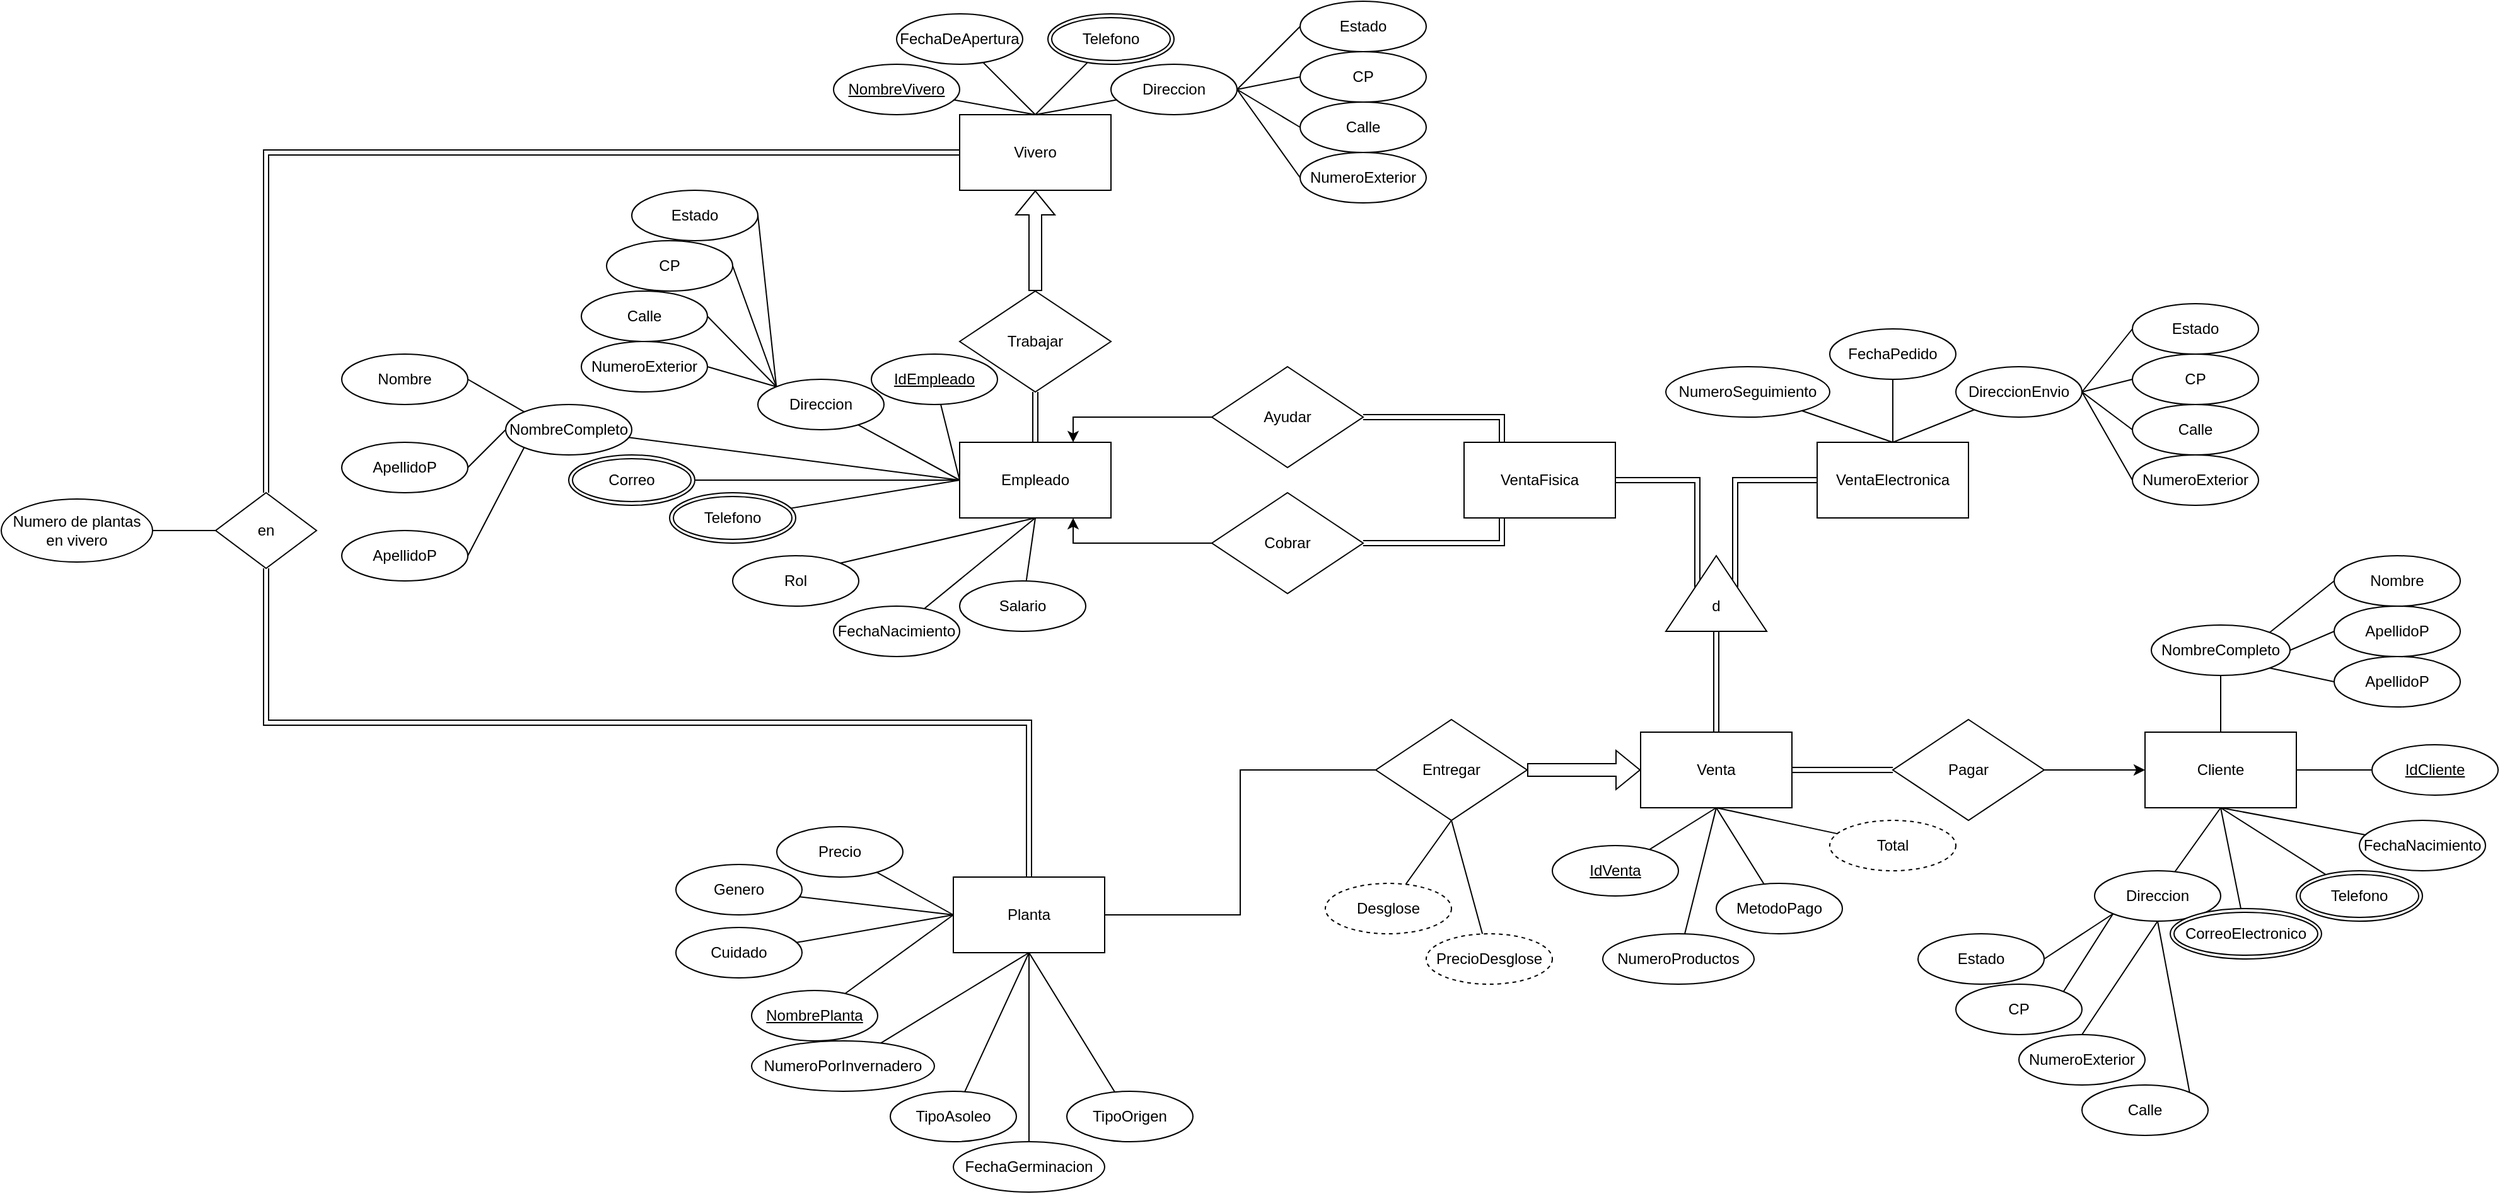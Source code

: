 <mxfile version="20.3.0" type="device"><diagram id="PAWokvjYQRrMhGEvwLzS" name="Page-1"><mxGraphModel dx="1120" dy="689" grid="1" gridSize="10" guides="1" tooltips="1" connect="1" arrows="1" fold="1" page="1" pageScale="1" pageWidth="850" pageHeight="1100" math="0" shadow="0"><root><mxCell id="0"/><mxCell id="1" parent="0"/><mxCell id="jXr9bNMaeDcsOHbZoLyL-4" style="edgeStyle=none;rounded=0;orthogonalLoop=1;jettySize=auto;html=1;exitX=0.5;exitY=0;exitDx=0;exitDy=0;endArrow=none;endFill=0;" parent="1" source="HXzUHWOaUseqrhneYn8q-1" target="jXr9bNMaeDcsOHbZoLyL-5" edge="1"><mxGeometry relative="1" as="geometry"><mxPoint x="430" y="30" as="targetPoint"/></mxGeometry></mxCell><mxCell id="jXr9bNMaeDcsOHbZoLyL-6" style="edgeStyle=none;rounded=0;orthogonalLoop=1;jettySize=auto;html=1;exitX=0.5;exitY=0;exitDx=0;exitDy=0;endArrow=none;endFill=0;" parent="1" source="HXzUHWOaUseqrhneYn8q-1" target="jXr9bNMaeDcsOHbZoLyL-7" edge="1"><mxGeometry relative="1" as="geometry"><mxPoint x="370" y="30" as="targetPoint"/></mxGeometry></mxCell><mxCell id="jXr9bNMaeDcsOHbZoLyL-8" style="edgeStyle=none;rounded=0;orthogonalLoop=1;jettySize=auto;html=1;exitX=0.5;exitY=0;exitDx=0;exitDy=0;endArrow=none;endFill=0;" parent="1" source="HXzUHWOaUseqrhneYn8q-1" target="jXr9bNMaeDcsOHbZoLyL-9" edge="1"><mxGeometry relative="1" as="geometry"><mxPoint x="270" y="50" as="targetPoint"/></mxGeometry></mxCell><mxCell id="jXr9bNMaeDcsOHbZoLyL-10" style="edgeStyle=none;rounded=0;orthogonalLoop=1;jettySize=auto;html=1;exitX=0.5;exitY=0;exitDx=0;exitDy=0;endArrow=none;endFill=0;" parent="1" source="HXzUHWOaUseqrhneYn8q-1" target="jXr9bNMaeDcsOHbZoLyL-11" edge="1"><mxGeometry relative="1" as="geometry"><mxPoint x="190" y="90" as="targetPoint"/></mxGeometry></mxCell><mxCell id="1VaTQra3IPwrkrIkYQuA-4" style="edgeStyle=orthogonalEdgeStyle;shape=link;rounded=0;orthogonalLoop=1;jettySize=auto;html=1;exitX=0;exitY=0.5;exitDx=0;exitDy=0;entryX=0.5;entryY=0;entryDx=0;entryDy=0;" parent="1" source="HXzUHWOaUseqrhneYn8q-1" target="1VaTQra3IPwrkrIkYQuA-3" edge="1"><mxGeometry relative="1" as="geometry"/></mxCell><mxCell id="HXzUHWOaUseqrhneYn8q-1" value="Vivero" style="rounded=0;whiteSpace=wrap;html=1;" parent="1" vertex="1"><mxGeometry x="310" y="90" width="120" height="60" as="geometry"/></mxCell><mxCell id="HXzUHWOaUseqrhneYn8q-9" style="edgeStyle=orthogonalEdgeStyle;rounded=0;orthogonalLoop=1;jettySize=auto;html=1;exitX=0.5;exitY=0;exitDx=0;exitDy=0;entryX=0.5;entryY=1;entryDx=0;entryDy=0;shape=link;" parent="1" source="HXzUHWOaUseqrhneYn8q-2" target="HXzUHWOaUseqrhneYn8q-8" edge="1"><mxGeometry relative="1" as="geometry"/></mxCell><mxCell id="HXzUHWOaUseqrhneYn8q-16" style="edgeStyle=orthogonalEdgeStyle;rounded=0;orthogonalLoop=1;jettySize=auto;html=1;exitX=0.75;exitY=1;exitDx=0;exitDy=0;entryX=0;entryY=0.5;entryDx=0;entryDy=0;startArrow=classic;startFill=1;endArrow=none;endFill=0;" parent="1" source="HXzUHWOaUseqrhneYn8q-2" target="HXzUHWOaUseqrhneYn8q-12" edge="1"><mxGeometry relative="1" as="geometry"/></mxCell><mxCell id="HXzUHWOaUseqrhneYn8q-17" style="edgeStyle=orthogonalEdgeStyle;rounded=0;orthogonalLoop=1;jettySize=auto;html=1;exitX=0.75;exitY=0;exitDx=0;exitDy=0;startArrow=classic;startFill=1;endArrow=none;endFill=0;" parent="1" source="HXzUHWOaUseqrhneYn8q-2" target="HXzUHWOaUseqrhneYn8q-11" edge="1"><mxGeometry relative="1" as="geometry"/></mxCell><mxCell id="jXr9bNMaeDcsOHbZoLyL-13" style="edgeStyle=none;rounded=0;orthogonalLoop=1;jettySize=auto;html=1;exitX=0;exitY=0.5;exitDx=0;exitDy=0;endArrow=none;endFill=0;" parent="1" source="HXzUHWOaUseqrhneYn8q-2" target="jXr9bNMaeDcsOHbZoLyL-14" edge="1"><mxGeometry relative="1" as="geometry"><mxPoint x="230" y="350" as="targetPoint"/></mxGeometry></mxCell><mxCell id="jXr9bNMaeDcsOHbZoLyL-15" style="edgeStyle=none;rounded=0;orthogonalLoop=1;jettySize=auto;html=1;exitX=0;exitY=0.5;exitDx=0;exitDy=0;endArrow=none;endFill=0;" parent="1" source="HXzUHWOaUseqrhneYn8q-2" target="jXr9bNMaeDcsOHbZoLyL-16" edge="1"><mxGeometry relative="1" as="geometry"><mxPoint x="270" y="400" as="targetPoint"/></mxGeometry></mxCell><mxCell id="jXr9bNMaeDcsOHbZoLyL-17" style="edgeStyle=none;rounded=0;orthogonalLoop=1;jettySize=auto;html=1;exitX=0;exitY=0.5;exitDx=0;exitDy=0;endArrow=none;endFill=0;" parent="1" source="HXzUHWOaUseqrhneYn8q-2" target="jXr9bNMaeDcsOHbZoLyL-18" edge="1"><mxGeometry relative="1" as="geometry"><mxPoint x="210" y="400" as="targetPoint"/></mxGeometry></mxCell><mxCell id="jXr9bNMaeDcsOHbZoLyL-19" style="edgeStyle=none;rounded=0;orthogonalLoop=1;jettySize=auto;html=1;exitX=0;exitY=0.5;exitDx=0;exitDy=0;endArrow=none;endFill=0;" parent="1" source="HXzUHWOaUseqrhneYn8q-2" target="jXr9bNMaeDcsOHbZoLyL-20" edge="1"><mxGeometry relative="1" as="geometry"><mxPoint x="190" y="420" as="targetPoint"/></mxGeometry></mxCell><mxCell id="jXr9bNMaeDcsOHbZoLyL-21" style="edgeStyle=none;rounded=0;orthogonalLoop=1;jettySize=auto;html=1;exitX=0;exitY=0.5;exitDx=0;exitDy=0;endArrow=none;endFill=0;" parent="1" source="HXzUHWOaUseqrhneYn8q-2" target="jXr9bNMaeDcsOHbZoLyL-22" edge="1"><mxGeometry relative="1" as="geometry"><mxPoint x="240" y="450" as="targetPoint"/></mxGeometry></mxCell><mxCell id="jXr9bNMaeDcsOHbZoLyL-23" style="edgeStyle=none;rounded=0;orthogonalLoop=1;jettySize=auto;html=1;exitX=0.5;exitY=1;exitDx=0;exitDy=0;endArrow=none;endFill=0;" parent="1" source="HXzUHWOaUseqrhneYn8q-2" target="jXr9bNMaeDcsOHbZoLyL-24" edge="1"><mxGeometry relative="1" as="geometry"><mxPoint x="290" y="480" as="targetPoint"/></mxGeometry></mxCell><mxCell id="jXr9bNMaeDcsOHbZoLyL-25" style="edgeStyle=none;rounded=0;orthogonalLoop=1;jettySize=auto;html=1;exitX=0.5;exitY=1;exitDx=0;exitDy=0;endArrow=none;endFill=0;" parent="1" source="HXzUHWOaUseqrhneYn8q-2" target="jXr9bNMaeDcsOHbZoLyL-26" edge="1"><mxGeometry relative="1" as="geometry"><mxPoint x="280" y="470" as="targetPoint"/></mxGeometry></mxCell><mxCell id="jXr9bNMaeDcsOHbZoLyL-28" style="edgeStyle=none;rounded=0;orthogonalLoop=1;jettySize=auto;html=1;exitX=0.5;exitY=1;exitDx=0;exitDy=0;entryX=1;entryY=0;entryDx=0;entryDy=0;endArrow=none;endFill=0;" parent="1" source="HXzUHWOaUseqrhneYn8q-2" target="jXr9bNMaeDcsOHbZoLyL-27" edge="1"><mxGeometry relative="1" as="geometry"/></mxCell><mxCell id="HXzUHWOaUseqrhneYn8q-2" value="Empleado" style="rounded=0;whiteSpace=wrap;html=1;" parent="1" vertex="1"><mxGeometry x="310" y="350" width="120" height="60" as="geometry"/></mxCell><mxCell id="HXzUHWOaUseqrhneYn8q-29" style="edgeStyle=orthogonalEdgeStyle;shape=link;rounded=0;orthogonalLoop=1;jettySize=auto;html=1;exitX=1;exitY=0.5;exitDx=0;exitDy=0;startArrow=none;startFill=0;endArrow=block;endFill=0;" parent="1" source="HXzUHWOaUseqrhneYn8q-3" target="HXzUHWOaUseqrhneYn8q-26" edge="1"><mxGeometry relative="1" as="geometry"/></mxCell><mxCell id="UWaXf21tkSa3VAX0jnug-17" style="edgeStyle=none;rounded=0;orthogonalLoop=1;jettySize=auto;html=1;exitX=0.5;exitY=1;exitDx=0;exitDy=0;endArrow=none;endFill=0;" parent="1" source="HXzUHWOaUseqrhneYn8q-3" target="UWaXf21tkSa3VAX0jnug-18" edge="1"><mxGeometry relative="1" as="geometry"><mxPoint x="910" y="720" as="targetPoint"/></mxGeometry></mxCell><mxCell id="UWaXf21tkSa3VAX0jnug-19" style="edgeStyle=none;rounded=0;orthogonalLoop=1;jettySize=auto;html=1;exitX=0.5;exitY=1;exitDx=0;exitDy=0;endArrow=none;endFill=0;" parent="1" source="HXzUHWOaUseqrhneYn8q-3" target="UWaXf21tkSa3VAX0jnug-20" edge="1"><mxGeometry relative="1" as="geometry"><mxPoint x="910" y="680" as="targetPoint"/></mxGeometry></mxCell><mxCell id="UWaXf21tkSa3VAX0jnug-31" style="edgeStyle=none;rounded=0;orthogonalLoop=1;jettySize=auto;html=1;exitX=0.5;exitY=1;exitDx=0;exitDy=0;endArrow=none;endFill=0;" parent="1" source="HXzUHWOaUseqrhneYn8q-25" target="UWaXf21tkSa3VAX0jnug-32" edge="1"><mxGeometry relative="1" as="geometry"><mxPoint x="990" y="720" as="targetPoint"/></mxGeometry></mxCell><mxCell id="UWaXf21tkSa3VAX0jnug-33" style="edgeStyle=none;rounded=0;orthogonalLoop=1;jettySize=auto;html=1;exitX=0.5;exitY=1;exitDx=0;exitDy=0;endArrow=none;endFill=0;" parent="1" source="HXzUHWOaUseqrhneYn8q-25" target="UWaXf21tkSa3VAX0jnug-34" edge="1"><mxGeometry relative="1" as="geometry"><mxPoint x="980" y="740" as="targetPoint"/></mxGeometry></mxCell><mxCell id="UWaXf21tkSa3VAX0jnug-36" style="edgeStyle=none;rounded=0;orthogonalLoop=1;jettySize=auto;html=1;exitX=0.5;exitY=1;exitDx=0;exitDy=0;endArrow=none;endFill=0;" parent="1" source="HXzUHWOaUseqrhneYn8q-3" target="UWaXf21tkSa3VAX0jnug-39" edge="1"><mxGeometry relative="1" as="geometry"><mxPoint x="1030" y="680" as="targetPoint"/></mxGeometry></mxCell><mxCell id="UWaXf21tkSa3VAX0jnug-41" style="edgeStyle=none;rounded=0;orthogonalLoop=1;jettySize=auto;html=1;exitX=0.5;exitY=1;exitDx=0;exitDy=0;endArrow=none;endFill=0;" parent="1" source="HXzUHWOaUseqrhneYn8q-3" target="UWaXf21tkSa3VAX0jnug-42" edge="1"><mxGeometry relative="1" as="geometry"><mxPoint x="930" y="730" as="targetPoint"/></mxGeometry></mxCell><mxCell id="HXzUHWOaUseqrhneYn8q-3" value="Venta" style="rounded=0;whiteSpace=wrap;html=1;" parent="1" vertex="1"><mxGeometry x="850" y="580" width="120" height="60" as="geometry"/></mxCell><mxCell id="HXzUHWOaUseqrhneYn8q-4" value="VentaFisica" style="rounded=0;whiteSpace=wrap;html=1;" parent="1" vertex="1"><mxGeometry x="710" y="350" width="120" height="60" as="geometry"/></mxCell><mxCell id="UWaXf21tkSa3VAX0jnug-45" style="edgeStyle=none;rounded=0;orthogonalLoop=1;jettySize=auto;html=1;exitX=0.5;exitY=0;exitDx=0;exitDy=0;endArrow=none;endFill=0;" parent="1" source="HXzUHWOaUseqrhneYn8q-5" target="UWaXf21tkSa3VAX0jnug-46" edge="1"><mxGeometry relative="1" as="geometry"><mxPoint x="1050" y="280" as="targetPoint"/></mxGeometry></mxCell><mxCell id="UWaXf21tkSa3VAX0jnug-47" style="edgeStyle=none;rounded=0;orthogonalLoop=1;jettySize=auto;html=1;exitX=0.5;exitY=0;exitDx=0;exitDy=0;endArrow=none;endFill=0;" parent="1" source="HXzUHWOaUseqrhneYn8q-5" target="UWaXf21tkSa3VAX0jnug-48" edge="1"><mxGeometry relative="1" as="geometry"><mxPoint x="1050" y="310" as="targetPoint"/></mxGeometry></mxCell><mxCell id="UWaXf21tkSa3VAX0jnug-49" style="edgeStyle=none;rounded=0;orthogonalLoop=1;jettySize=auto;html=1;exitX=0.5;exitY=0;exitDx=0;exitDy=0;endArrow=none;endFill=0;" parent="1" source="HXzUHWOaUseqrhneYn8q-5" target="UWaXf21tkSa3VAX0jnug-50" edge="1"><mxGeometry relative="1" as="geometry"><mxPoint x="980" y="320" as="targetPoint"/></mxGeometry></mxCell><mxCell id="HXzUHWOaUseqrhneYn8q-5" value="VentaElectronica" style="rounded=0;whiteSpace=wrap;html=1;" parent="1" vertex="1"><mxGeometry x="990" y="350" width="120" height="60" as="geometry"/></mxCell><mxCell id="UWaXf21tkSa3VAX0jnug-21" style="edgeStyle=none;rounded=0;orthogonalLoop=1;jettySize=auto;html=1;exitX=0.5;exitY=1;exitDx=0;exitDy=0;endArrow=none;endFill=0;" parent="1" source="HXzUHWOaUseqrhneYn8q-6" target="UWaXf21tkSa3VAX0jnug-22" edge="1"><mxGeometry relative="1" as="geometry"><mxPoint x="1310" y="680" as="targetPoint"/></mxGeometry></mxCell><mxCell id="UWaXf21tkSa3VAX0jnug-23" style="edgeStyle=none;rounded=0;orthogonalLoop=1;jettySize=auto;html=1;exitX=0.5;exitY=1;exitDx=0;exitDy=0;endArrow=none;endFill=0;" parent="1" source="HXzUHWOaUseqrhneYn8q-6" target="UWaXf21tkSa3VAX0jnug-24" edge="1"><mxGeometry relative="1" as="geometry"><mxPoint x="1310" y="700" as="targetPoint"/></mxGeometry></mxCell><mxCell id="UWaXf21tkSa3VAX0jnug-25" style="edgeStyle=none;rounded=0;orthogonalLoop=1;jettySize=auto;html=1;exitX=0.5;exitY=1;exitDx=0;exitDy=0;endArrow=none;endFill=0;" parent="1" source="HXzUHWOaUseqrhneYn8q-6" target="UWaXf21tkSa3VAX0jnug-26" edge="1"><mxGeometry relative="1" as="geometry"><mxPoint x="1360" y="710" as="targetPoint"/></mxGeometry></mxCell><mxCell id="UWaXf21tkSa3VAX0jnug-27" style="edgeStyle=none;rounded=0;orthogonalLoop=1;jettySize=auto;html=1;exitX=0.5;exitY=1;exitDx=0;exitDy=0;endArrow=none;endFill=0;" parent="1" source="HXzUHWOaUseqrhneYn8q-6" target="UWaXf21tkSa3VAX0jnug-28" edge="1"><mxGeometry relative="1" as="geometry"><mxPoint x="1400" y="680" as="targetPoint"/></mxGeometry></mxCell><mxCell id="UWaXf21tkSa3VAX0jnug-29" style="edgeStyle=none;rounded=0;orthogonalLoop=1;jettySize=auto;html=1;exitX=0.5;exitY=1;exitDx=0;exitDy=0;endArrow=none;endFill=0;" parent="1" source="HXzUHWOaUseqrhneYn8q-6" target="UWaXf21tkSa3VAX0jnug-30" edge="1"><mxGeometry relative="1" as="geometry"><mxPoint x="1450" y="660" as="targetPoint"/></mxGeometry></mxCell><mxCell id="UWaXf21tkSa3VAX0jnug-52" style="edgeStyle=none;rounded=0;orthogonalLoop=1;jettySize=auto;html=1;exitX=1;exitY=0.5;exitDx=0;exitDy=0;endArrow=none;endFill=0;" parent="1" source="HXzUHWOaUseqrhneYn8q-6" target="UWaXf21tkSa3VAX0jnug-53" edge="1"><mxGeometry relative="1" as="geometry"><mxPoint x="1480" y="610" as="targetPoint"/></mxGeometry></mxCell><mxCell id="HXzUHWOaUseqrhneYn8q-6" value="Cliente" style="rounded=0;whiteSpace=wrap;html=1;" parent="1" vertex="1"><mxGeometry x="1250" y="580" width="120" height="60" as="geometry"/></mxCell><mxCell id="HXzUHWOaUseqrhneYn8q-27" style="edgeStyle=orthogonalEdgeStyle;rounded=0;orthogonalLoop=1;jettySize=auto;html=1;exitX=1;exitY=0.5;exitDx=0;exitDy=0;entryX=0;entryY=0.5;entryDx=0;entryDy=0;startArrow=none;startFill=0;endArrow=none;endFill=0;" parent="1" source="HXzUHWOaUseqrhneYn8q-7" target="HXzUHWOaUseqrhneYn8q-25" edge="1"><mxGeometry relative="1" as="geometry"/></mxCell><mxCell id="jXr9bNMaeDcsOHbZoLyL-29" style="edgeStyle=none;rounded=0;orthogonalLoop=1;jettySize=auto;html=1;exitX=0;exitY=0.5;exitDx=0;exitDy=0;endArrow=none;endFill=0;" parent="1" source="HXzUHWOaUseqrhneYn8q-7" target="jXr9bNMaeDcsOHbZoLyL-30" edge="1"><mxGeometry relative="1" as="geometry"><mxPoint x="175" y="725.069" as="targetPoint"/></mxGeometry></mxCell><mxCell id="jXr9bNMaeDcsOHbZoLyL-31" style="edgeStyle=none;rounded=0;orthogonalLoop=1;jettySize=auto;html=1;exitX=0;exitY=0.5;exitDx=0;exitDy=0;endArrow=none;endFill=0;" parent="1" source="HXzUHWOaUseqrhneYn8q-7" target="jXr9bNMaeDcsOHbZoLyL-32" edge="1"><mxGeometry relative="1" as="geometry"><mxPoint x="155" y="715" as="targetPoint"/></mxGeometry></mxCell><mxCell id="jXr9bNMaeDcsOHbZoLyL-35" style="edgeStyle=none;rounded=0;orthogonalLoop=1;jettySize=auto;html=1;exitX=0;exitY=0.5;exitDx=0;exitDy=0;endArrow=none;endFill=0;" parent="1" source="HXzUHWOaUseqrhneYn8q-7" target="jXr9bNMaeDcsOHbZoLyL-36" edge="1"><mxGeometry relative="1" as="geometry"><mxPoint x="125" y="775" as="targetPoint"/></mxGeometry></mxCell><mxCell id="jXr9bNMaeDcsOHbZoLyL-37" style="edgeStyle=none;rounded=0;orthogonalLoop=1;jettySize=auto;html=1;exitX=0;exitY=0.5;exitDx=0;exitDy=0;endArrow=none;endFill=0;" parent="1" source="HXzUHWOaUseqrhneYn8q-7" target="jXr9bNMaeDcsOHbZoLyL-38" edge="1"><mxGeometry relative="1" as="geometry"><mxPoint x="195" y="785" as="targetPoint"/></mxGeometry></mxCell><mxCell id="UWaXf21tkSa3VAX0jnug-3" style="edgeStyle=none;rounded=0;orthogonalLoop=1;jettySize=auto;html=1;exitX=0.5;exitY=1;exitDx=0;exitDy=0;endArrow=none;endFill=0;" parent="1" source="HXzUHWOaUseqrhneYn8q-7" target="UWaXf21tkSa3VAX0jnug-4" edge="1"><mxGeometry relative="1" as="geometry"><mxPoint x="255" y="825" as="targetPoint"/></mxGeometry></mxCell><mxCell id="UWaXf21tkSa3VAX0jnug-5" style="edgeStyle=none;rounded=0;orthogonalLoop=1;jettySize=auto;html=1;exitX=0.5;exitY=1;exitDx=0;exitDy=0;endArrow=none;endFill=0;" parent="1" source="HXzUHWOaUseqrhneYn8q-7" target="UWaXf21tkSa3VAX0jnug-6" edge="1"><mxGeometry relative="1" as="geometry"><mxPoint x="305" y="855" as="targetPoint"/></mxGeometry></mxCell><mxCell id="UWaXf21tkSa3VAX0jnug-7" style="edgeStyle=none;rounded=0;orthogonalLoop=1;jettySize=auto;html=1;exitX=0.5;exitY=1;exitDx=0;exitDy=0;endArrow=none;endFill=0;" parent="1" source="HXzUHWOaUseqrhneYn8q-7" target="UWaXf21tkSa3VAX0jnug-8" edge="1"><mxGeometry relative="1" as="geometry"><mxPoint x="405" y="895" as="targetPoint"/></mxGeometry></mxCell><mxCell id="UWaXf21tkSa3VAX0jnug-9" style="edgeStyle=none;rounded=0;orthogonalLoop=1;jettySize=auto;html=1;exitX=0.5;exitY=1;exitDx=0;exitDy=0;endArrow=none;endFill=0;" parent="1" source="HXzUHWOaUseqrhneYn8q-7" target="UWaXf21tkSa3VAX0jnug-10" edge="1"><mxGeometry relative="1" as="geometry"><mxPoint x="455" y="875" as="targetPoint"/></mxGeometry></mxCell><mxCell id="1VaTQra3IPwrkrIkYQuA-2" style="edgeStyle=orthogonalEdgeStyle;rounded=0;orthogonalLoop=1;jettySize=auto;html=1;exitX=0.5;exitY=0;exitDx=0;exitDy=0;shape=link;" parent="1" source="HXzUHWOaUseqrhneYn8q-7" target="1VaTQra3IPwrkrIkYQuA-3" edge="1"><mxGeometry relative="1" as="geometry"><mxPoint x="-240" y="430" as="targetPoint"/></mxGeometry></mxCell><mxCell id="HXzUHWOaUseqrhneYn8q-7" value="Planta" style="rounded=0;whiteSpace=wrap;html=1;" parent="1" vertex="1"><mxGeometry x="305" y="695" width="120" height="60" as="geometry"/></mxCell><mxCell id="HXzUHWOaUseqrhneYn8q-10" style="edgeStyle=orthogonalEdgeStyle;rounded=0;orthogonalLoop=1;jettySize=auto;html=1;exitX=0.5;exitY=0;exitDx=0;exitDy=0;entryX=0.5;entryY=1;entryDx=0;entryDy=0;shape=flexArrow;" parent="1" source="HXzUHWOaUseqrhneYn8q-8" target="HXzUHWOaUseqrhneYn8q-1" edge="1"><mxGeometry relative="1" as="geometry"/></mxCell><mxCell id="HXzUHWOaUseqrhneYn8q-8" value="Trabajar" style="rhombus;whiteSpace=wrap;html=1;" parent="1" vertex="1"><mxGeometry x="310" y="230" width="120" height="80" as="geometry"/></mxCell><mxCell id="HXzUHWOaUseqrhneYn8q-19" style="edgeStyle=orthogonalEdgeStyle;rounded=0;orthogonalLoop=1;jettySize=auto;html=1;exitX=1;exitY=0.5;exitDx=0;exitDy=0;entryX=0.25;entryY=0;entryDx=0;entryDy=0;shape=link;" parent="1" source="HXzUHWOaUseqrhneYn8q-11" target="HXzUHWOaUseqrhneYn8q-4" edge="1"><mxGeometry relative="1" as="geometry"/></mxCell><mxCell id="HXzUHWOaUseqrhneYn8q-11" value="Ayudar" style="rhombus;whiteSpace=wrap;html=1;" parent="1" vertex="1"><mxGeometry x="510" y="290" width="120" height="80" as="geometry"/></mxCell><mxCell id="HXzUHWOaUseqrhneYn8q-20" style="edgeStyle=orthogonalEdgeStyle;rounded=0;orthogonalLoop=1;jettySize=auto;html=1;exitX=1;exitY=0.5;exitDx=0;exitDy=0;entryX=0.25;entryY=1;entryDx=0;entryDy=0;shape=link;" parent="1" source="HXzUHWOaUseqrhneYn8q-12" target="HXzUHWOaUseqrhneYn8q-4" edge="1"><mxGeometry relative="1" as="geometry"/></mxCell><mxCell id="HXzUHWOaUseqrhneYn8q-12" value="Cobrar" style="rhombus;whiteSpace=wrap;html=1;" parent="1" vertex="1"><mxGeometry x="510" y="390" width="120" height="80" as="geometry"/></mxCell><mxCell id="HXzUHWOaUseqrhneYn8q-22" style="edgeStyle=orthogonalEdgeStyle;shape=link;rounded=0;orthogonalLoop=1;jettySize=auto;html=1;exitX=0.75;exitY=0;exitDx=0;exitDy=0;entryX=0;entryY=0.5;entryDx=0;entryDy=0;startArrow=classic;startFill=1;endArrow=none;endFill=0;" parent="1" source="jXr9bNMaeDcsOHbZoLyL-3" target="HXzUHWOaUseqrhneYn8q-5" edge="1"><mxGeometry relative="1" as="geometry"/></mxCell><mxCell id="HXzUHWOaUseqrhneYn8q-23" style="edgeStyle=orthogonalEdgeStyle;shape=link;rounded=0;orthogonalLoop=1;jettySize=auto;html=1;exitX=0.25;exitY=0;exitDx=0;exitDy=0;entryX=1;entryY=0.5;entryDx=0;entryDy=0;startArrow=classic;startFill=1;endArrow=none;endFill=0;" parent="1" source="jXr9bNMaeDcsOHbZoLyL-3" target="HXzUHWOaUseqrhneYn8q-4" edge="1"><mxGeometry relative="1" as="geometry"/></mxCell><mxCell id="HXzUHWOaUseqrhneYn8q-24" style="edgeStyle=orthogonalEdgeStyle;shape=link;rounded=0;orthogonalLoop=1;jettySize=auto;html=1;exitX=0;exitY=0.5;exitDx=0;exitDy=0;entryX=0.5;entryY=0;entryDx=0;entryDy=0;startArrow=classic;startFill=1;endArrow=none;endFill=0;" parent="1" source="HXzUHWOaUseqrhneYn8q-21" target="HXzUHWOaUseqrhneYn8q-3" edge="1"><mxGeometry relative="1" as="geometry"><Array as="points"/></mxGeometry></mxCell><mxCell id="HXzUHWOaUseqrhneYn8q-21" value="" style="triangle;whiteSpace=wrap;html=1;rotation=-90;direction=east;" parent="1" vertex="1"><mxGeometry x="880" y="430" width="60" height="80" as="geometry"/></mxCell><mxCell id="HXzUHWOaUseqrhneYn8q-28" style="edgeStyle=orthogonalEdgeStyle;rounded=0;orthogonalLoop=1;jettySize=auto;html=1;exitX=1;exitY=0.5;exitDx=0;exitDy=0;entryX=0;entryY=0.5;entryDx=0;entryDy=0;startArrow=none;startFill=0;endArrow=block;endFill=0;shape=flexArrow;" parent="1" source="HXzUHWOaUseqrhneYn8q-25" target="HXzUHWOaUseqrhneYn8q-3" edge="1"><mxGeometry relative="1" as="geometry"/></mxCell><mxCell id="HXzUHWOaUseqrhneYn8q-25" value="Entregar" style="rhombus;whiteSpace=wrap;html=1;" parent="1" vertex="1"><mxGeometry x="640" y="570" width="120" height="80" as="geometry"/></mxCell><mxCell id="HXzUHWOaUseqrhneYn8q-30" style="edgeStyle=orthogonalEdgeStyle;rounded=0;orthogonalLoop=1;jettySize=auto;html=1;exitX=1;exitY=0.5;exitDx=0;exitDy=0;entryX=0;entryY=0.5;entryDx=0;entryDy=0;startArrow=none;startFill=0;endArrow=classic;endFill=1;" parent="1" source="HXzUHWOaUseqrhneYn8q-26" target="HXzUHWOaUseqrhneYn8q-6" edge="1"><mxGeometry relative="1" as="geometry"/></mxCell><mxCell id="HXzUHWOaUseqrhneYn8q-26" value="Pagar" style="rhombus;whiteSpace=wrap;html=1;" parent="1" vertex="1"><mxGeometry x="1050" y="570" width="120" height="80" as="geometry"/></mxCell><mxCell id="jXr9bNMaeDcsOHbZoLyL-3" value="d" style="text;html=1;strokeColor=none;fillColor=none;align=center;verticalAlign=middle;whiteSpace=wrap;rounded=0;rotation=0;" parent="1" vertex="1"><mxGeometry x="880" y="465" width="60" height="30" as="geometry"/></mxCell><mxCell id="ogqpcEeS3r_7oJPJ5DUC-10" style="edgeStyle=none;rounded=0;orthogonalLoop=1;jettySize=auto;html=1;exitX=1;exitY=0.5;exitDx=0;exitDy=0;entryX=0;entryY=0.5;entryDx=0;entryDy=0;endArrow=none;endFill=0;" parent="1" source="jXr9bNMaeDcsOHbZoLyL-5" target="ogqpcEeS3r_7oJPJ5DUC-2" edge="1"><mxGeometry relative="1" as="geometry"/></mxCell><mxCell id="ogqpcEeS3r_7oJPJ5DUC-11" style="edgeStyle=none;rounded=0;orthogonalLoop=1;jettySize=auto;html=1;exitX=1;exitY=0.5;exitDx=0;exitDy=0;entryX=0;entryY=0.5;entryDx=0;entryDy=0;endArrow=none;endFill=0;" parent="1" source="jXr9bNMaeDcsOHbZoLyL-5" target="ogqpcEeS3r_7oJPJ5DUC-3" edge="1"><mxGeometry relative="1" as="geometry"/></mxCell><mxCell id="ogqpcEeS3r_7oJPJ5DUC-12" style="edgeStyle=none;rounded=0;orthogonalLoop=1;jettySize=auto;html=1;exitX=1;exitY=0.5;exitDx=0;exitDy=0;entryX=0;entryY=0.5;entryDx=0;entryDy=0;endArrow=none;endFill=0;" parent="1" source="jXr9bNMaeDcsOHbZoLyL-5" target="ogqpcEeS3r_7oJPJ5DUC-4" edge="1"><mxGeometry relative="1" as="geometry"/></mxCell><mxCell id="jXr9bNMaeDcsOHbZoLyL-5" value="Direccion" style="ellipse;whiteSpace=wrap;html=1;align=center;" parent="1" vertex="1"><mxGeometry x="430" y="50" width="100" height="40" as="geometry"/></mxCell><mxCell id="jXr9bNMaeDcsOHbZoLyL-7" value="Telefono" style="ellipse;shape=doubleEllipse;margin=3;whiteSpace=wrap;html=1;align=center;" parent="1" vertex="1"><mxGeometry x="380" y="10" width="100" height="40" as="geometry"/></mxCell><mxCell id="jXr9bNMaeDcsOHbZoLyL-9" value="FechaDeApertura" style="ellipse;whiteSpace=wrap;html=1;align=center;" parent="1" vertex="1"><mxGeometry x="260" y="10" width="100" height="40" as="geometry"/></mxCell><mxCell id="jXr9bNMaeDcsOHbZoLyL-11" value="NombreVivero" style="ellipse;whiteSpace=wrap;html=1;align=center;fontStyle=4;" parent="1" vertex="1"><mxGeometry x="210" y="50" width="100" height="40" as="geometry"/></mxCell><mxCell id="jXr9bNMaeDcsOHbZoLyL-14" value="IdEmpleado" style="ellipse;whiteSpace=wrap;html=1;align=center;fontStyle=4;" parent="1" vertex="1"><mxGeometry x="240" y="280" width="100" height="40" as="geometry"/></mxCell><mxCell id="ogqpcEeS3r_7oJPJ5DUC-22" style="edgeStyle=none;rounded=0;orthogonalLoop=1;jettySize=auto;html=1;exitX=0;exitY=0;exitDx=0;exitDy=0;entryX=1;entryY=0.5;entryDx=0;entryDy=0;endArrow=none;endFill=0;" parent="1" source="jXr9bNMaeDcsOHbZoLyL-16" target="ogqpcEeS3r_7oJPJ5DUC-9" edge="1"><mxGeometry relative="1" as="geometry"/></mxCell><mxCell id="jXr9bNMaeDcsOHbZoLyL-16" value="Direccion" style="ellipse;whiteSpace=wrap;html=1;align=center;" parent="1" vertex="1"><mxGeometry x="150" y="300" width="100" height="40" as="geometry"/></mxCell><mxCell id="ogqpcEeS3r_7oJPJ5DUC-39" style="edgeStyle=none;rounded=0;orthogonalLoop=1;jettySize=auto;html=1;exitX=0;exitY=0;exitDx=0;exitDy=0;entryX=1;entryY=0.5;entryDx=0;entryDy=0;endArrow=none;endFill=0;" parent="1" source="jXr9bNMaeDcsOHbZoLyL-18" target="ogqpcEeS3r_7oJPJ5DUC-36" edge="1"><mxGeometry relative="1" as="geometry"/></mxCell><mxCell id="jXr9bNMaeDcsOHbZoLyL-18" value="NombreCompleto" style="ellipse;whiteSpace=wrap;html=1;align=center;" parent="1" vertex="1"><mxGeometry x="-50" y="320" width="100" height="40" as="geometry"/></mxCell><mxCell id="jXr9bNMaeDcsOHbZoLyL-20" value="Correo" style="ellipse;shape=doubleEllipse;margin=3;whiteSpace=wrap;html=1;align=center;" parent="1" vertex="1"><mxGeometry y="360" width="100" height="40" as="geometry"/></mxCell><mxCell id="jXr9bNMaeDcsOHbZoLyL-22" value="Telefono" style="ellipse;shape=doubleEllipse;margin=3;whiteSpace=wrap;html=1;align=center;" parent="1" vertex="1"><mxGeometry x="80" y="390" width="100" height="40" as="geometry"/></mxCell><mxCell id="jXr9bNMaeDcsOHbZoLyL-24" value="FechaNacimiento" style="ellipse;whiteSpace=wrap;html=1;align=center;" parent="1" vertex="1"><mxGeometry x="210" y="480" width="100" height="40" as="geometry"/></mxCell><mxCell id="jXr9bNMaeDcsOHbZoLyL-26" value="Salario" style="ellipse;whiteSpace=wrap;html=1;align=center;" parent="1" vertex="1"><mxGeometry x="310" y="460" width="100" height="40" as="geometry"/></mxCell><mxCell id="jXr9bNMaeDcsOHbZoLyL-27" value="Rol" style="ellipse;whiteSpace=wrap;html=1;align=center;" parent="1" vertex="1"><mxGeometry x="130" y="440" width="100" height="40" as="geometry"/></mxCell><mxCell id="jXr9bNMaeDcsOHbZoLyL-30" value="Precio" style="ellipse;whiteSpace=wrap;html=1;align=center;" parent="1" vertex="1"><mxGeometry x="165" y="654.999" width="100" height="40" as="geometry"/></mxCell><mxCell id="jXr9bNMaeDcsOHbZoLyL-32" value="Genero" style="ellipse;whiteSpace=wrap;html=1;align=center;" parent="1" vertex="1"><mxGeometry x="85" y="685" width="100" height="40" as="geometry"/></mxCell><mxCell id="jXr9bNMaeDcsOHbZoLyL-36" value="Cuidado" style="ellipse;whiteSpace=wrap;html=1;align=center;" parent="1" vertex="1"><mxGeometry x="85" y="735" width="100" height="40" as="geometry"/></mxCell><mxCell id="jXr9bNMaeDcsOHbZoLyL-38" value="NombrePlanta" style="ellipse;whiteSpace=wrap;html=1;align=center;fontStyle=4;" parent="1" vertex="1"><mxGeometry x="145" y="785" width="100" height="40" as="geometry"/></mxCell><mxCell id="UWaXf21tkSa3VAX0jnug-4" value="NumeroPorInvernadero" style="ellipse;whiteSpace=wrap;html=1;align=center;" parent="1" vertex="1"><mxGeometry x="145" y="825" width="145" height="40" as="geometry"/></mxCell><mxCell id="UWaXf21tkSa3VAX0jnug-6" value="TipoAsoleo" style="ellipse;whiteSpace=wrap;html=1;align=center;" parent="1" vertex="1"><mxGeometry x="255" y="865" width="100" height="40" as="geometry"/></mxCell><mxCell id="UWaXf21tkSa3VAX0jnug-8" value="FechaGerminacion" style="ellipse;whiteSpace=wrap;html=1;align=center;" parent="1" vertex="1"><mxGeometry x="305" y="905" width="120" height="40" as="geometry"/></mxCell><mxCell id="UWaXf21tkSa3VAX0jnug-10" value="TipoOrigen" style="ellipse;whiteSpace=wrap;html=1;align=center;" parent="1" vertex="1"><mxGeometry x="395" y="865" width="100" height="40" as="geometry"/></mxCell><mxCell id="UWaXf21tkSa3VAX0jnug-18" value="IdVenta" style="ellipse;whiteSpace=wrap;html=1;align=center;fontStyle=4;" parent="1" vertex="1"><mxGeometry x="780" y="670" width="100" height="40" as="geometry"/></mxCell><mxCell id="UWaXf21tkSa3VAX0jnug-20" value="NumeroProductos" style="ellipse;whiteSpace=wrap;html=1;align=center;" parent="1" vertex="1"><mxGeometry x="820" y="740" width="120" height="40" as="geometry"/></mxCell><mxCell id="ogqpcEeS3r_7oJPJ5DUC-45" style="edgeStyle=none;rounded=0;orthogonalLoop=1;jettySize=auto;html=1;exitX=1;exitY=0;exitDx=0;exitDy=0;entryX=0;entryY=0.5;entryDx=0;entryDy=0;endArrow=none;endFill=0;" parent="1" source="UWaXf21tkSa3VAX0jnug-22" target="ogqpcEeS3r_7oJPJ5DUC-42" edge="1"><mxGeometry relative="1" as="geometry"/></mxCell><mxCell id="ogqpcEeS3r_7oJPJ5DUC-46" style="edgeStyle=none;rounded=0;orthogonalLoop=1;jettySize=auto;html=1;exitX=1;exitY=1;exitDx=0;exitDy=0;entryX=0;entryY=0.5;entryDx=0;entryDy=0;endArrow=none;endFill=0;" parent="1" source="UWaXf21tkSa3VAX0jnug-22" target="ogqpcEeS3r_7oJPJ5DUC-44" edge="1"><mxGeometry relative="1" as="geometry"/></mxCell><mxCell id="ogqpcEeS3r_7oJPJ5DUC-47" style="edgeStyle=none;rounded=0;orthogonalLoop=1;jettySize=auto;html=1;exitX=1;exitY=0.5;exitDx=0;exitDy=0;entryX=0;entryY=0.5;entryDx=0;entryDy=0;endArrow=none;endFill=0;" parent="1" source="UWaXf21tkSa3VAX0jnug-22" target="ogqpcEeS3r_7oJPJ5DUC-43" edge="1"><mxGeometry relative="1" as="geometry"/></mxCell><mxCell id="UWaXf21tkSa3VAX0jnug-22" value="NombreCompleto" style="ellipse;whiteSpace=wrap;html=1;align=center;" parent="1" vertex="1"><mxGeometry x="1255" y="495" width="110" height="40" as="geometry"/></mxCell><mxCell id="ogqpcEeS3r_7oJPJ5DUC-26" style="edgeStyle=none;rounded=0;orthogonalLoop=1;jettySize=auto;html=1;exitX=0;exitY=1;exitDx=0;exitDy=0;entryX=1;entryY=0.5;entryDx=0;entryDy=0;endArrow=none;endFill=0;" parent="1" source="UWaXf21tkSa3VAX0jnug-24" target="ogqpcEeS3r_7oJPJ5DUC-14" edge="1"><mxGeometry relative="1" as="geometry"/></mxCell><mxCell id="UWaXf21tkSa3VAX0jnug-24" value="Direccion" style="ellipse;whiteSpace=wrap;html=1;align=center;" parent="1" vertex="1"><mxGeometry x="1210" y="690" width="100" height="40" as="geometry"/></mxCell><mxCell id="UWaXf21tkSa3VAX0jnug-26" value="CorreoElectronico" style="ellipse;shape=doubleEllipse;margin=3;whiteSpace=wrap;html=1;align=center;" parent="1" vertex="1"><mxGeometry x="1270" y="720" width="120" height="40" as="geometry"/></mxCell><mxCell id="UWaXf21tkSa3VAX0jnug-28" value="Telefono" style="ellipse;shape=doubleEllipse;margin=3;whiteSpace=wrap;html=1;align=center;" parent="1" vertex="1"><mxGeometry x="1370" y="690" width="100" height="40" as="geometry"/></mxCell><mxCell id="UWaXf21tkSa3VAX0jnug-30" value="FechaNacimiento" style="ellipse;whiteSpace=wrap;html=1;align=center;" parent="1" vertex="1"><mxGeometry x="1420" y="650" width="100" height="40" as="geometry"/></mxCell><mxCell id="UWaXf21tkSa3VAX0jnug-32" value="Desglose" style="ellipse;whiteSpace=wrap;html=1;align=center;dashed=1;" parent="1" vertex="1"><mxGeometry x="600" y="700" width="100" height="40" as="geometry"/></mxCell><mxCell id="UWaXf21tkSa3VAX0jnug-34" value="PrecioDesglose" style="ellipse;whiteSpace=wrap;html=1;align=center;dashed=1;" parent="1" vertex="1"><mxGeometry x="680" y="740" width="100" height="40" as="geometry"/></mxCell><mxCell id="UWaXf21tkSa3VAX0jnug-39" value="Total" style="ellipse;whiteSpace=wrap;html=1;align=center;dashed=1;" parent="1" vertex="1"><mxGeometry x="1000" y="650" width="100" height="40" as="geometry"/></mxCell><mxCell id="UWaXf21tkSa3VAX0jnug-42" value="MetodoPago" style="ellipse;whiteSpace=wrap;html=1;align=center;" parent="1" vertex="1"><mxGeometry x="910" y="700" width="100" height="40" as="geometry"/></mxCell><mxCell id="ogqpcEeS3r_7oJPJ5DUC-31" style="edgeStyle=none;rounded=0;orthogonalLoop=1;jettySize=auto;html=1;exitX=1;exitY=0.5;exitDx=0;exitDy=0;entryX=0;entryY=0.5;entryDx=0;entryDy=0;endArrow=none;endFill=0;" parent="1" source="UWaXf21tkSa3VAX0jnug-46" target="ogqpcEeS3r_7oJPJ5DUC-18" edge="1"><mxGeometry relative="1" as="geometry"/></mxCell><mxCell id="ogqpcEeS3r_7oJPJ5DUC-32" style="edgeStyle=none;rounded=0;orthogonalLoop=1;jettySize=auto;html=1;exitX=1;exitY=0.5;exitDx=0;exitDy=0;entryX=0;entryY=0.5;entryDx=0;entryDy=0;endArrow=none;endFill=0;" parent="1" source="UWaXf21tkSa3VAX0jnug-46" target="ogqpcEeS3r_7oJPJ5DUC-19" edge="1"><mxGeometry relative="1" as="geometry"/></mxCell><mxCell id="ogqpcEeS3r_7oJPJ5DUC-33" style="edgeStyle=none;rounded=0;orthogonalLoop=1;jettySize=auto;html=1;exitX=1;exitY=0.5;exitDx=0;exitDy=0;entryX=0;entryY=0.5;entryDx=0;entryDy=0;endArrow=none;endFill=0;" parent="1" source="UWaXf21tkSa3VAX0jnug-46" target="ogqpcEeS3r_7oJPJ5DUC-20" edge="1"><mxGeometry relative="1" as="geometry"/></mxCell><mxCell id="UWaXf21tkSa3VAX0jnug-46" value="DireccionEnvio" style="ellipse;whiteSpace=wrap;html=1;align=center;" parent="1" vertex="1"><mxGeometry x="1100" y="290" width="100" height="40" as="geometry"/></mxCell><mxCell id="UWaXf21tkSa3VAX0jnug-48" value="FechaPedido" style="ellipse;whiteSpace=wrap;html=1;align=center;" parent="1" vertex="1"><mxGeometry x="1000" y="260" width="100" height="40" as="geometry"/></mxCell><mxCell id="UWaXf21tkSa3VAX0jnug-50" value="NumeroSeguimiento" style="ellipse;whiteSpace=wrap;html=1;align=center;" parent="1" vertex="1"><mxGeometry x="870" y="290" width="130" height="40" as="geometry"/></mxCell><mxCell id="UWaXf21tkSa3VAX0jnug-53" value="IdCliente" style="ellipse;whiteSpace=wrap;html=1;align=center;fontStyle=4;" parent="1" vertex="1"><mxGeometry x="1430" y="590" width="100" height="40" as="geometry"/></mxCell><mxCell id="WaF-iQYtWZuP1spqWkZM-1" value="&amp;nbsp;" style="text;whiteSpace=wrap;html=1;" parent="1" vertex="1"><mxGeometry x="520" y="500" width="40" height="40" as="geometry"/></mxCell><mxCell id="ogqpcEeS3r_7oJPJ5DUC-2" value="Estado" style="ellipse;whiteSpace=wrap;html=1;align=center;" parent="1" vertex="1"><mxGeometry x="580" width="100" height="40" as="geometry"/></mxCell><mxCell id="ogqpcEeS3r_7oJPJ5DUC-3" value="CP" style="ellipse;whiteSpace=wrap;html=1;align=center;" parent="1" vertex="1"><mxGeometry x="580" y="40" width="100" height="40" as="geometry"/></mxCell><mxCell id="ogqpcEeS3r_7oJPJ5DUC-4" value="Calle" style="ellipse;whiteSpace=wrap;html=1;align=center;" parent="1" vertex="1"><mxGeometry x="580" y="80" width="100" height="40" as="geometry"/></mxCell><mxCell id="ogqpcEeS3r_7oJPJ5DUC-13" style="edgeStyle=none;rounded=0;orthogonalLoop=1;jettySize=auto;html=1;exitX=0;exitY=0.5;exitDx=0;exitDy=0;endArrow=none;endFill=0;" parent="1" source="ogqpcEeS3r_7oJPJ5DUC-5" edge="1"><mxGeometry relative="1" as="geometry"><mxPoint x="530" y="70" as="targetPoint"/></mxGeometry></mxCell><mxCell id="ogqpcEeS3r_7oJPJ5DUC-5" value="NumeroExterior" style="ellipse;whiteSpace=wrap;html=1;align=center;" parent="1" vertex="1"><mxGeometry x="580" y="120" width="100" height="40" as="geometry"/></mxCell><mxCell id="ogqpcEeS3r_7oJPJ5DUC-25" style="edgeStyle=none;rounded=0;orthogonalLoop=1;jettySize=auto;html=1;exitX=1;exitY=0.5;exitDx=0;exitDy=0;endArrow=none;endFill=0;entryX=0;entryY=0;entryDx=0;entryDy=0;" parent="1" source="ogqpcEeS3r_7oJPJ5DUC-6" target="jXr9bNMaeDcsOHbZoLyL-16" edge="1"><mxGeometry relative="1" as="geometry"><mxPoint x="160" y="300.0" as="targetPoint"/></mxGeometry></mxCell><mxCell id="ogqpcEeS3r_7oJPJ5DUC-6" value="Estado" style="ellipse;whiteSpace=wrap;html=1;align=center;" parent="1" vertex="1"><mxGeometry x="50" y="150" width="100" height="40" as="geometry"/></mxCell><mxCell id="ogqpcEeS3r_7oJPJ5DUC-24" style="edgeStyle=none;rounded=0;orthogonalLoop=1;jettySize=auto;html=1;exitX=1;exitY=0.5;exitDx=0;exitDy=0;endArrow=none;endFill=0;entryX=0;entryY=0;entryDx=0;entryDy=0;" parent="1" source="ogqpcEeS3r_7oJPJ5DUC-7" target="jXr9bNMaeDcsOHbZoLyL-16" edge="1"><mxGeometry relative="1" as="geometry"><mxPoint x="160" y="300.0" as="targetPoint"/></mxGeometry></mxCell><mxCell id="ogqpcEeS3r_7oJPJ5DUC-7" value="CP" style="ellipse;whiteSpace=wrap;html=1;align=center;" parent="1" vertex="1"><mxGeometry x="30" y="190" width="100" height="40" as="geometry"/></mxCell><mxCell id="ogqpcEeS3r_7oJPJ5DUC-23" style="edgeStyle=none;rounded=0;orthogonalLoop=1;jettySize=auto;html=1;exitX=1;exitY=0.5;exitDx=0;exitDy=0;entryX=0;entryY=0;entryDx=0;entryDy=0;endArrow=none;endFill=0;" parent="1" source="ogqpcEeS3r_7oJPJ5DUC-8" target="jXr9bNMaeDcsOHbZoLyL-16" edge="1"><mxGeometry relative="1" as="geometry"/></mxCell><mxCell id="ogqpcEeS3r_7oJPJ5DUC-8" value="Calle" style="ellipse;whiteSpace=wrap;html=1;align=center;" parent="1" vertex="1"><mxGeometry x="10" y="230" width="100" height="40" as="geometry"/></mxCell><mxCell id="ogqpcEeS3r_7oJPJ5DUC-9" value="NumeroExterior" style="ellipse;whiteSpace=wrap;html=1;align=center;" parent="1" vertex="1"><mxGeometry x="10" y="270" width="100" height="40" as="geometry"/></mxCell><mxCell id="ogqpcEeS3r_7oJPJ5DUC-14" value="Estado" style="ellipse;whiteSpace=wrap;html=1;align=center;" parent="1" vertex="1"><mxGeometry x="1070" y="740" width="100" height="40" as="geometry"/></mxCell><mxCell id="ogqpcEeS3r_7oJPJ5DUC-27" style="edgeStyle=none;rounded=0;orthogonalLoop=1;jettySize=auto;html=1;exitX=1;exitY=0;exitDx=0;exitDy=0;endArrow=none;endFill=0;entryX=0;entryY=1;entryDx=0;entryDy=0;" parent="1" source="ogqpcEeS3r_7oJPJ5DUC-15" target="UWaXf21tkSa3VAX0jnug-24" edge="1"><mxGeometry relative="1" as="geometry"><mxPoint x="1220" y="730" as="targetPoint"/></mxGeometry></mxCell><mxCell id="ogqpcEeS3r_7oJPJ5DUC-15" value="CP" style="ellipse;whiteSpace=wrap;html=1;align=center;" parent="1" vertex="1"><mxGeometry x="1100" y="780" width="100" height="40" as="geometry"/></mxCell><mxCell id="ogqpcEeS3r_7oJPJ5DUC-30" style="edgeStyle=none;rounded=0;orthogonalLoop=1;jettySize=auto;html=1;exitX=1;exitY=0;exitDx=0;exitDy=0;entryX=0.5;entryY=1;entryDx=0;entryDy=0;endArrow=none;endFill=0;" parent="1" source="ogqpcEeS3r_7oJPJ5DUC-16" target="UWaXf21tkSa3VAX0jnug-24" edge="1"><mxGeometry relative="1" as="geometry"/></mxCell><mxCell id="ogqpcEeS3r_7oJPJ5DUC-16" value="Calle" style="ellipse;whiteSpace=wrap;html=1;align=center;" parent="1" vertex="1"><mxGeometry x="1200" y="860" width="100" height="40" as="geometry"/></mxCell><mxCell id="ogqpcEeS3r_7oJPJ5DUC-29" style="edgeStyle=none;rounded=0;orthogonalLoop=1;jettySize=auto;html=1;exitX=0.5;exitY=0;exitDx=0;exitDy=0;entryX=0.5;entryY=1;entryDx=0;entryDy=0;endArrow=none;endFill=0;" parent="1" source="ogqpcEeS3r_7oJPJ5DUC-17" target="UWaXf21tkSa3VAX0jnug-24" edge="1"><mxGeometry relative="1" as="geometry"/></mxCell><mxCell id="ogqpcEeS3r_7oJPJ5DUC-17" value="NumeroExterior" style="ellipse;whiteSpace=wrap;html=1;align=center;" parent="1" vertex="1"><mxGeometry x="1150" y="820" width="100" height="40" as="geometry"/></mxCell><mxCell id="ogqpcEeS3r_7oJPJ5DUC-18" value="Estado" style="ellipse;whiteSpace=wrap;html=1;align=center;" parent="1" vertex="1"><mxGeometry x="1240" y="240" width="100" height="40" as="geometry"/></mxCell><mxCell id="ogqpcEeS3r_7oJPJ5DUC-19" value="CP" style="ellipse;whiteSpace=wrap;html=1;align=center;" parent="1" vertex="1"><mxGeometry x="1240" y="280" width="100" height="40" as="geometry"/></mxCell><mxCell id="ogqpcEeS3r_7oJPJ5DUC-20" value="Calle" style="ellipse;whiteSpace=wrap;html=1;align=center;" parent="1" vertex="1"><mxGeometry x="1240" y="320" width="100" height="40" as="geometry"/></mxCell><mxCell id="ogqpcEeS3r_7oJPJ5DUC-34" style="edgeStyle=none;rounded=0;orthogonalLoop=1;jettySize=auto;html=1;exitX=0;exitY=0.5;exitDx=0;exitDy=0;entryX=1;entryY=0.5;entryDx=0;entryDy=0;endArrow=none;endFill=0;" parent="1" source="ogqpcEeS3r_7oJPJ5DUC-21" target="UWaXf21tkSa3VAX0jnug-46" edge="1"><mxGeometry relative="1" as="geometry"/></mxCell><mxCell id="ogqpcEeS3r_7oJPJ5DUC-21" value="NumeroExterior" style="ellipse;whiteSpace=wrap;html=1;align=center;" parent="1" vertex="1"><mxGeometry x="1240" y="360" width="100" height="40" as="geometry"/></mxCell><mxCell id="ogqpcEeS3r_7oJPJ5DUC-36" value="Nombre" style="ellipse;whiteSpace=wrap;html=1;align=center;" parent="1" vertex="1"><mxGeometry x="-180" y="280" width="100" height="40" as="geometry"/></mxCell><mxCell id="ogqpcEeS3r_7oJPJ5DUC-40" style="edgeStyle=none;rounded=0;orthogonalLoop=1;jettySize=auto;html=1;exitX=1;exitY=0.5;exitDx=0;exitDy=0;entryX=0;entryY=0.5;entryDx=0;entryDy=0;endArrow=none;endFill=0;" parent="1" source="ogqpcEeS3r_7oJPJ5DUC-37" target="jXr9bNMaeDcsOHbZoLyL-18" edge="1"><mxGeometry relative="1" as="geometry"/></mxCell><mxCell id="ogqpcEeS3r_7oJPJ5DUC-37" value="ApellidoP" style="ellipse;whiteSpace=wrap;html=1;align=center;" parent="1" vertex="1"><mxGeometry x="-180" y="350" width="100" height="40" as="geometry"/></mxCell><mxCell id="ogqpcEeS3r_7oJPJ5DUC-41" style="edgeStyle=none;rounded=0;orthogonalLoop=1;jettySize=auto;html=1;exitX=1;exitY=0.5;exitDx=0;exitDy=0;entryX=0;entryY=1;entryDx=0;entryDy=0;endArrow=none;endFill=0;" parent="1" source="ogqpcEeS3r_7oJPJ5DUC-38" target="jXr9bNMaeDcsOHbZoLyL-18" edge="1"><mxGeometry relative="1" as="geometry"/></mxCell><mxCell id="ogqpcEeS3r_7oJPJ5DUC-38" value="ApellidoP" style="ellipse;whiteSpace=wrap;html=1;align=center;" parent="1" vertex="1"><mxGeometry x="-180" y="420" width="100" height="40" as="geometry"/></mxCell><mxCell id="ogqpcEeS3r_7oJPJ5DUC-42" value="Nombre" style="ellipse;whiteSpace=wrap;html=1;align=center;" parent="1" vertex="1"><mxGeometry x="1400" y="440" width="100" height="40" as="geometry"/></mxCell><mxCell id="ogqpcEeS3r_7oJPJ5DUC-43" value="ApellidoP" style="ellipse;whiteSpace=wrap;html=1;align=center;" parent="1" vertex="1"><mxGeometry x="1400" y="480" width="100" height="40" as="geometry"/></mxCell><mxCell id="ogqpcEeS3r_7oJPJ5DUC-44" value="ApellidoP" style="ellipse;whiteSpace=wrap;html=1;align=center;" parent="1" vertex="1"><mxGeometry x="1400" y="520" width="100" height="40" as="geometry"/></mxCell><mxCell id="6QTu_AzSlHqGqG-QWAIV-1" style="edgeStyle=orthogonalEdgeStyle;rounded=0;orthogonalLoop=1;jettySize=auto;html=1;exitX=0;exitY=0.5;exitDx=0;exitDy=0;endArrow=none;endFill=0;" edge="1" parent="1" source="1VaTQra3IPwrkrIkYQuA-3" target="6QTu_AzSlHqGqG-QWAIV-2"><mxGeometry relative="1" as="geometry"><mxPoint x="-340" y="430" as="targetPoint"/></mxGeometry></mxCell><mxCell id="1VaTQra3IPwrkrIkYQuA-3" value="en" style="rhombus;whiteSpace=wrap;html=1;" parent="1" vertex="1"><mxGeometry x="-280" y="390" width="80" height="60" as="geometry"/></mxCell><mxCell id="6QTu_AzSlHqGqG-QWAIV-2" value="Numero de plantas en vivero" style="ellipse;whiteSpace=wrap;html=1;" vertex="1" parent="1"><mxGeometry x="-450" y="395" width="120" height="50" as="geometry"/></mxCell></root></mxGraphModel></diagram></mxfile>